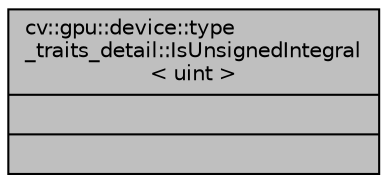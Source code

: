 digraph "cv::gpu::device::type_traits_detail::IsUnsignedIntegral&lt; uint &gt;"
{
 // LATEX_PDF_SIZE
  edge [fontname="Helvetica",fontsize="10",labelfontname="Helvetica",labelfontsize="10"];
  node [fontname="Helvetica",fontsize="10",shape=record];
  Node1 [label="{cv::gpu::device::type\l_traits_detail::IsUnsignedIntegral\l\< uint \>\n||}",height=0.2,width=0.4,color="black", fillcolor="grey75", style="filled", fontcolor="black",tooltip=" "];
}
